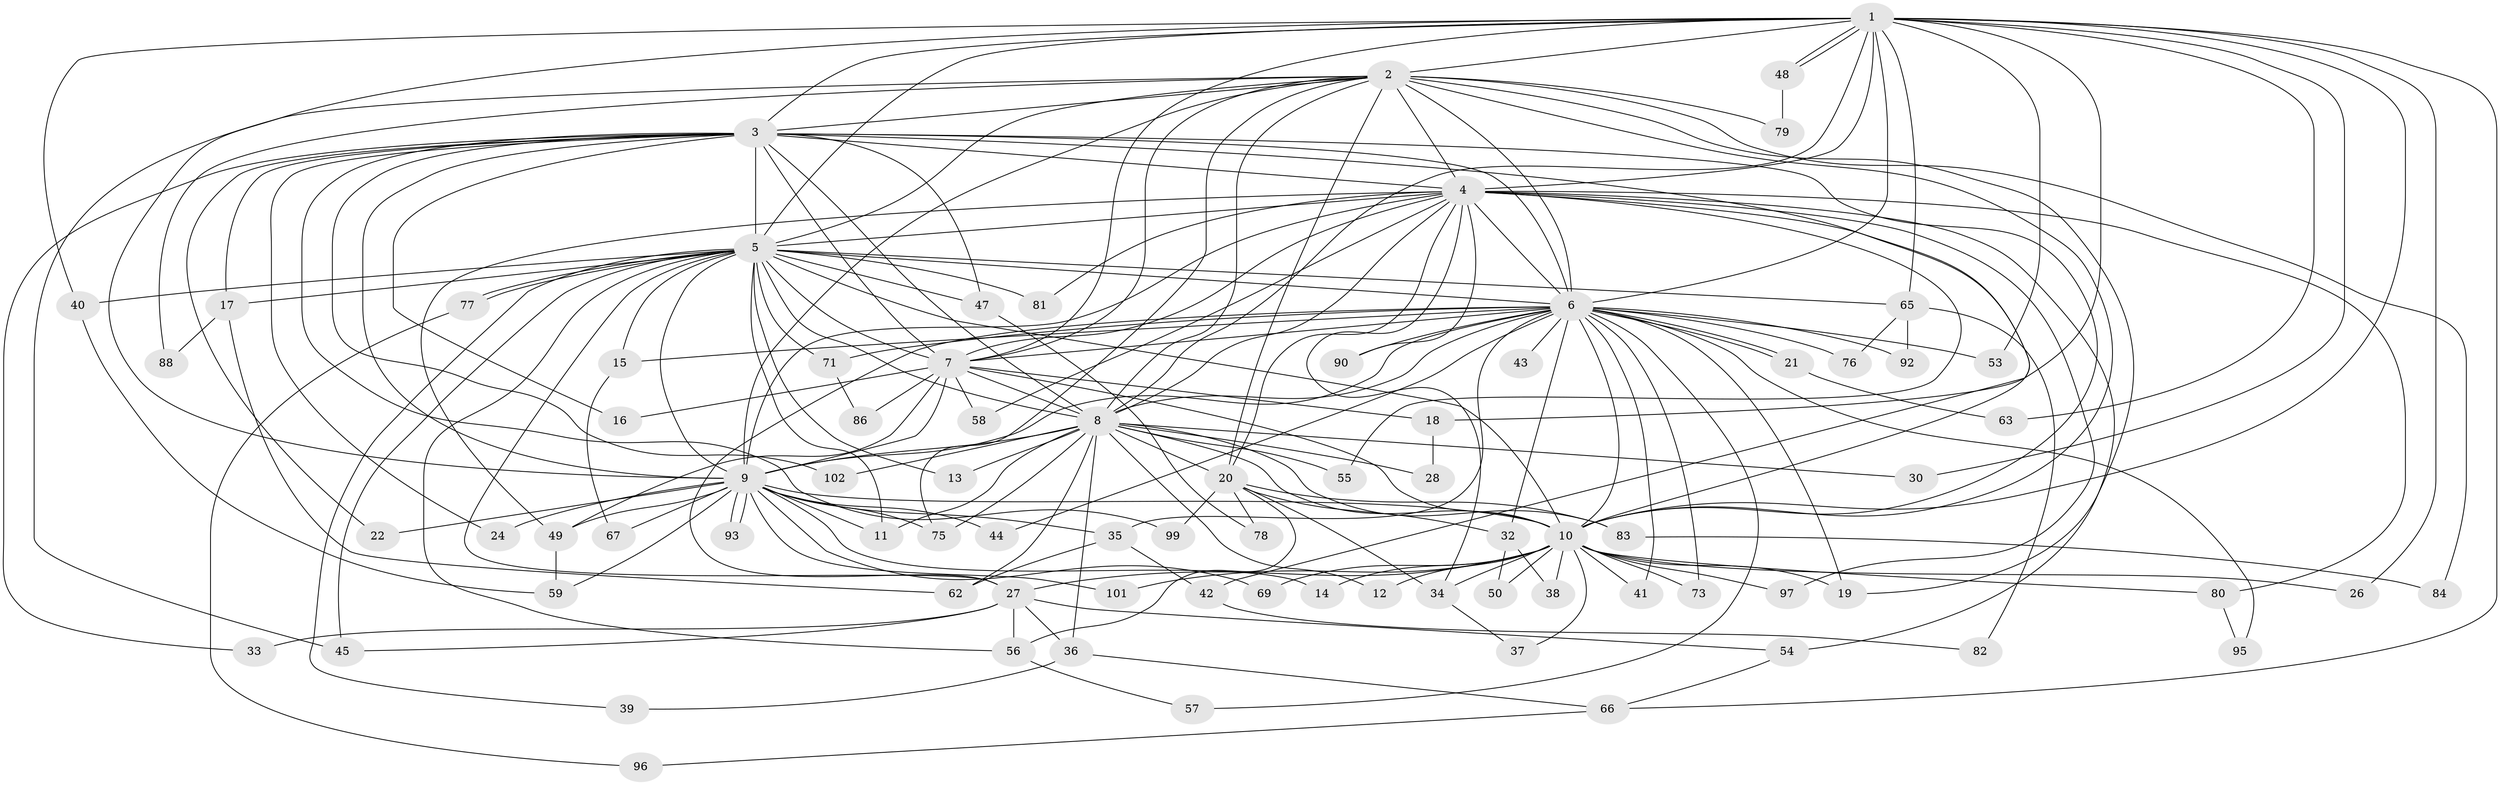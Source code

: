 // original degree distribution, {21: 0.00980392156862745, 17: 0.00980392156862745, 19: 0.0196078431372549, 26: 0.00980392156862745, 25: 0.0196078431372549, 13: 0.00980392156862745, 23: 0.00980392156862745, 24: 0.00980392156862745, 3: 0.18627450980392157, 2: 0.5686274509803921, 4: 0.10784313725490197, 7: 0.00980392156862745, 9: 0.00980392156862745, 8: 0.00980392156862745, 5: 0.00980392156862745}
// Generated by graph-tools (version 1.1) at 2025/11/02/27/25 16:11:06]
// undirected, 81 vertices, 198 edges
graph export_dot {
graph [start="1"]
  node [color=gray90,style=filled];
  1 [super="+25"];
  2 [super="+51"];
  3 [super="+52"];
  4;
  5 [super="+87"];
  6 [super="+23"];
  7 [super="+29"];
  8 [super="+74"];
  9 [super="+70"];
  10 [super="+60"];
  11 [super="+31"];
  12;
  13;
  14;
  15;
  16;
  17;
  18;
  19 [super="+94"];
  20 [super="+46"];
  21;
  22;
  24;
  26;
  27 [super="+98"];
  28;
  30;
  32;
  33;
  34 [super="+64"];
  35;
  36;
  37;
  38;
  39;
  40;
  41;
  42;
  43;
  44;
  45 [super="+61"];
  47;
  48;
  49 [super="+85"];
  50;
  53;
  54;
  55;
  56 [super="+72"];
  57;
  58;
  59 [super="+68"];
  62 [super="+89"];
  63;
  65;
  66 [super="+100"];
  67;
  69;
  71;
  73;
  75 [super="+91"];
  76;
  77;
  78;
  79;
  80;
  81;
  82;
  83;
  84;
  86;
  88;
  90;
  92;
  93;
  95;
  96;
  97;
  99;
  101;
  102;
  1 -- 2;
  1 -- 3;
  1 -- 4;
  1 -- 5;
  1 -- 6 [weight=3];
  1 -- 7;
  1 -- 8 [weight=2];
  1 -- 9;
  1 -- 10;
  1 -- 18;
  1 -- 26;
  1 -- 30;
  1 -- 40;
  1 -- 48;
  1 -- 48;
  1 -- 53;
  1 -- 63;
  1 -- 66;
  1 -- 65;
  2 -- 3;
  2 -- 4;
  2 -- 5;
  2 -- 6 [weight=2];
  2 -- 7;
  2 -- 8;
  2 -- 9;
  2 -- 10;
  2 -- 19;
  2 -- 45;
  2 -- 75;
  2 -- 79;
  2 -- 84;
  2 -- 88;
  2 -- 20;
  3 -- 4;
  3 -- 5 [weight=2];
  3 -- 6;
  3 -- 7;
  3 -- 8;
  3 -- 9;
  3 -- 10;
  3 -- 16;
  3 -- 17;
  3 -- 22;
  3 -- 24;
  3 -- 33;
  3 -- 42;
  3 -- 47;
  3 -- 99;
  3 -- 102;
  4 -- 5;
  4 -- 6;
  4 -- 7;
  4 -- 8;
  4 -- 9;
  4 -- 10;
  4 -- 20;
  4 -- 49;
  4 -- 54;
  4 -- 55;
  4 -- 58;
  4 -- 80;
  4 -- 81;
  4 -- 90;
  4 -- 97;
  4 -- 34;
  5 -- 6;
  5 -- 7;
  5 -- 8;
  5 -- 9;
  5 -- 10;
  5 -- 11;
  5 -- 13;
  5 -- 15;
  5 -- 17;
  5 -- 27;
  5 -- 39;
  5 -- 40;
  5 -- 45;
  5 -- 47;
  5 -- 65;
  5 -- 71 [weight=2];
  5 -- 77;
  5 -- 77;
  5 -- 81;
  5 -- 56;
  6 -- 7;
  6 -- 8;
  6 -- 9;
  6 -- 10 [weight=2];
  6 -- 15;
  6 -- 21;
  6 -- 21;
  6 -- 27;
  6 -- 35;
  6 -- 41;
  6 -- 43 [weight=2];
  6 -- 44;
  6 -- 57;
  6 -- 71;
  6 -- 76;
  6 -- 90;
  6 -- 95;
  6 -- 32;
  6 -- 73;
  6 -- 53;
  6 -- 92;
  6 -- 19;
  7 -- 8;
  7 -- 9 [weight=2];
  7 -- 10;
  7 -- 16;
  7 -- 18;
  7 -- 86;
  7 -- 58;
  7 -- 49;
  8 -- 9 [weight=2];
  8 -- 10;
  8 -- 11;
  8 -- 12;
  8 -- 13;
  8 -- 20;
  8 -- 28;
  8 -- 30;
  8 -- 36;
  8 -- 55;
  8 -- 75;
  8 -- 83;
  8 -- 102;
  8 -- 62;
  9 -- 10;
  9 -- 14;
  9 -- 22;
  9 -- 24;
  9 -- 35;
  9 -- 44;
  9 -- 67;
  9 -- 69;
  9 -- 93;
  9 -- 93;
  9 -- 101;
  9 -- 49;
  9 -- 59;
  9 -- 11;
  9 -- 75;
  10 -- 12;
  10 -- 14;
  10 -- 19;
  10 -- 26;
  10 -- 34;
  10 -- 37;
  10 -- 38;
  10 -- 41;
  10 -- 50;
  10 -- 69;
  10 -- 73;
  10 -- 80;
  10 -- 97;
  10 -- 27;
  10 -- 101;
  15 -- 67;
  17 -- 62;
  17 -- 88;
  18 -- 28;
  20 -- 32;
  20 -- 34;
  20 -- 56;
  20 -- 83;
  20 -- 99;
  20 -- 78;
  21 -- 63;
  27 -- 33;
  27 -- 36;
  27 -- 54;
  27 -- 56;
  27 -- 45;
  32 -- 38;
  32 -- 50;
  34 -- 37;
  35 -- 42;
  35 -- 62;
  36 -- 39;
  36 -- 66;
  40 -- 59;
  42 -- 82;
  47 -- 78;
  48 -- 79;
  49 -- 59;
  54 -- 66;
  56 -- 57;
  65 -- 76;
  65 -- 82;
  65 -- 92;
  66 -- 96;
  71 -- 86;
  77 -- 96;
  80 -- 95;
  83 -- 84;
}
